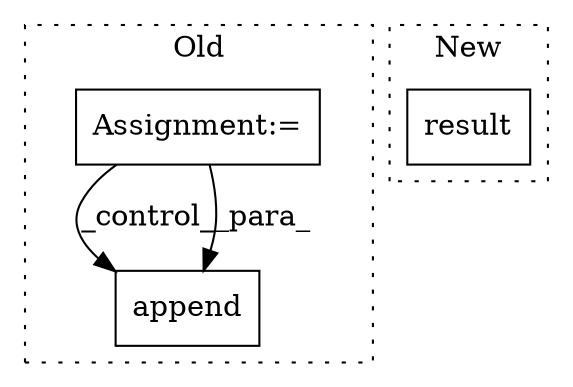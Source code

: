 digraph G {
subgraph cluster0 {
1 [label="append" a="32" s="9062,9079" l="7,1" shape="box"];
3 [label="Assignment:=" a="7" s="8441,8520" l="57,2" shape="box"];
label = "Old";
style="dotted";
}
subgraph cluster1 {
2 [label="result" a="32" s="9046" l="8" shape="box"];
label = "New";
style="dotted";
}
3 -> 1 [label="_control_"];
3 -> 1 [label="_para_"];
}